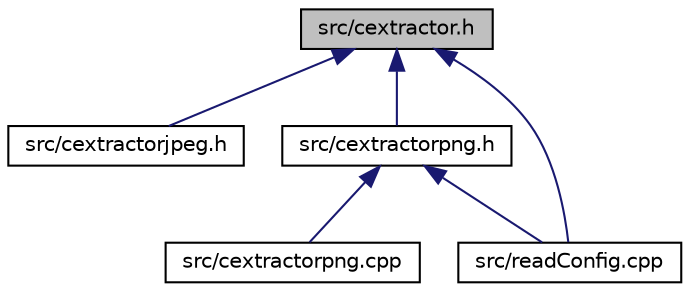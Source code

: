 digraph "src/cextractor.h"
{
 // LATEX_PDF_SIZE
  edge [fontname="Helvetica",fontsize="10",labelfontname="Helvetica",labelfontsize="10"];
  node [fontname="Helvetica",fontsize="10",shape=record];
  Node1 [label="src/cextractor.h",height=0.2,width=0.4,color="black", fillcolor="grey75", style="filled", fontcolor="black",tooltip=" "];
  Node1 -> Node2 [dir="back",color="midnightblue",fontsize="10",style="solid",fontname="Helvetica"];
  Node2 [label="src/cextractorjpeg.h",height=0.2,width=0.4,color="black", fillcolor="white", style="filled",URL="$cextractorjpeg_8h.html",tooltip=" "];
  Node1 -> Node3 [dir="back",color="midnightblue",fontsize="10",style="solid",fontname="Helvetica"];
  Node3 [label="src/cextractorpng.h",height=0.2,width=0.4,color="black", fillcolor="white", style="filled",URL="$cextractorpng_8h.html",tooltip=" "];
  Node3 -> Node4 [dir="back",color="midnightblue",fontsize="10",style="solid",fontname="Helvetica"];
  Node4 [label="src/cextractorpng.cpp",height=0.2,width=0.4,color="black", fillcolor="white", style="filled",URL="$cextractorpng_8cpp.html",tooltip=" "];
  Node3 -> Node5 [dir="back",color="midnightblue",fontsize="10",style="solid",fontname="Helvetica"];
  Node5 [label="src/readConfig.cpp",height=0.2,width=0.4,color="black", fillcolor="white", style="filled",URL="$readConfig_8cpp.html",tooltip=" "];
  Node1 -> Node5 [dir="back",color="midnightblue",fontsize="10",style="solid",fontname="Helvetica"];
}
